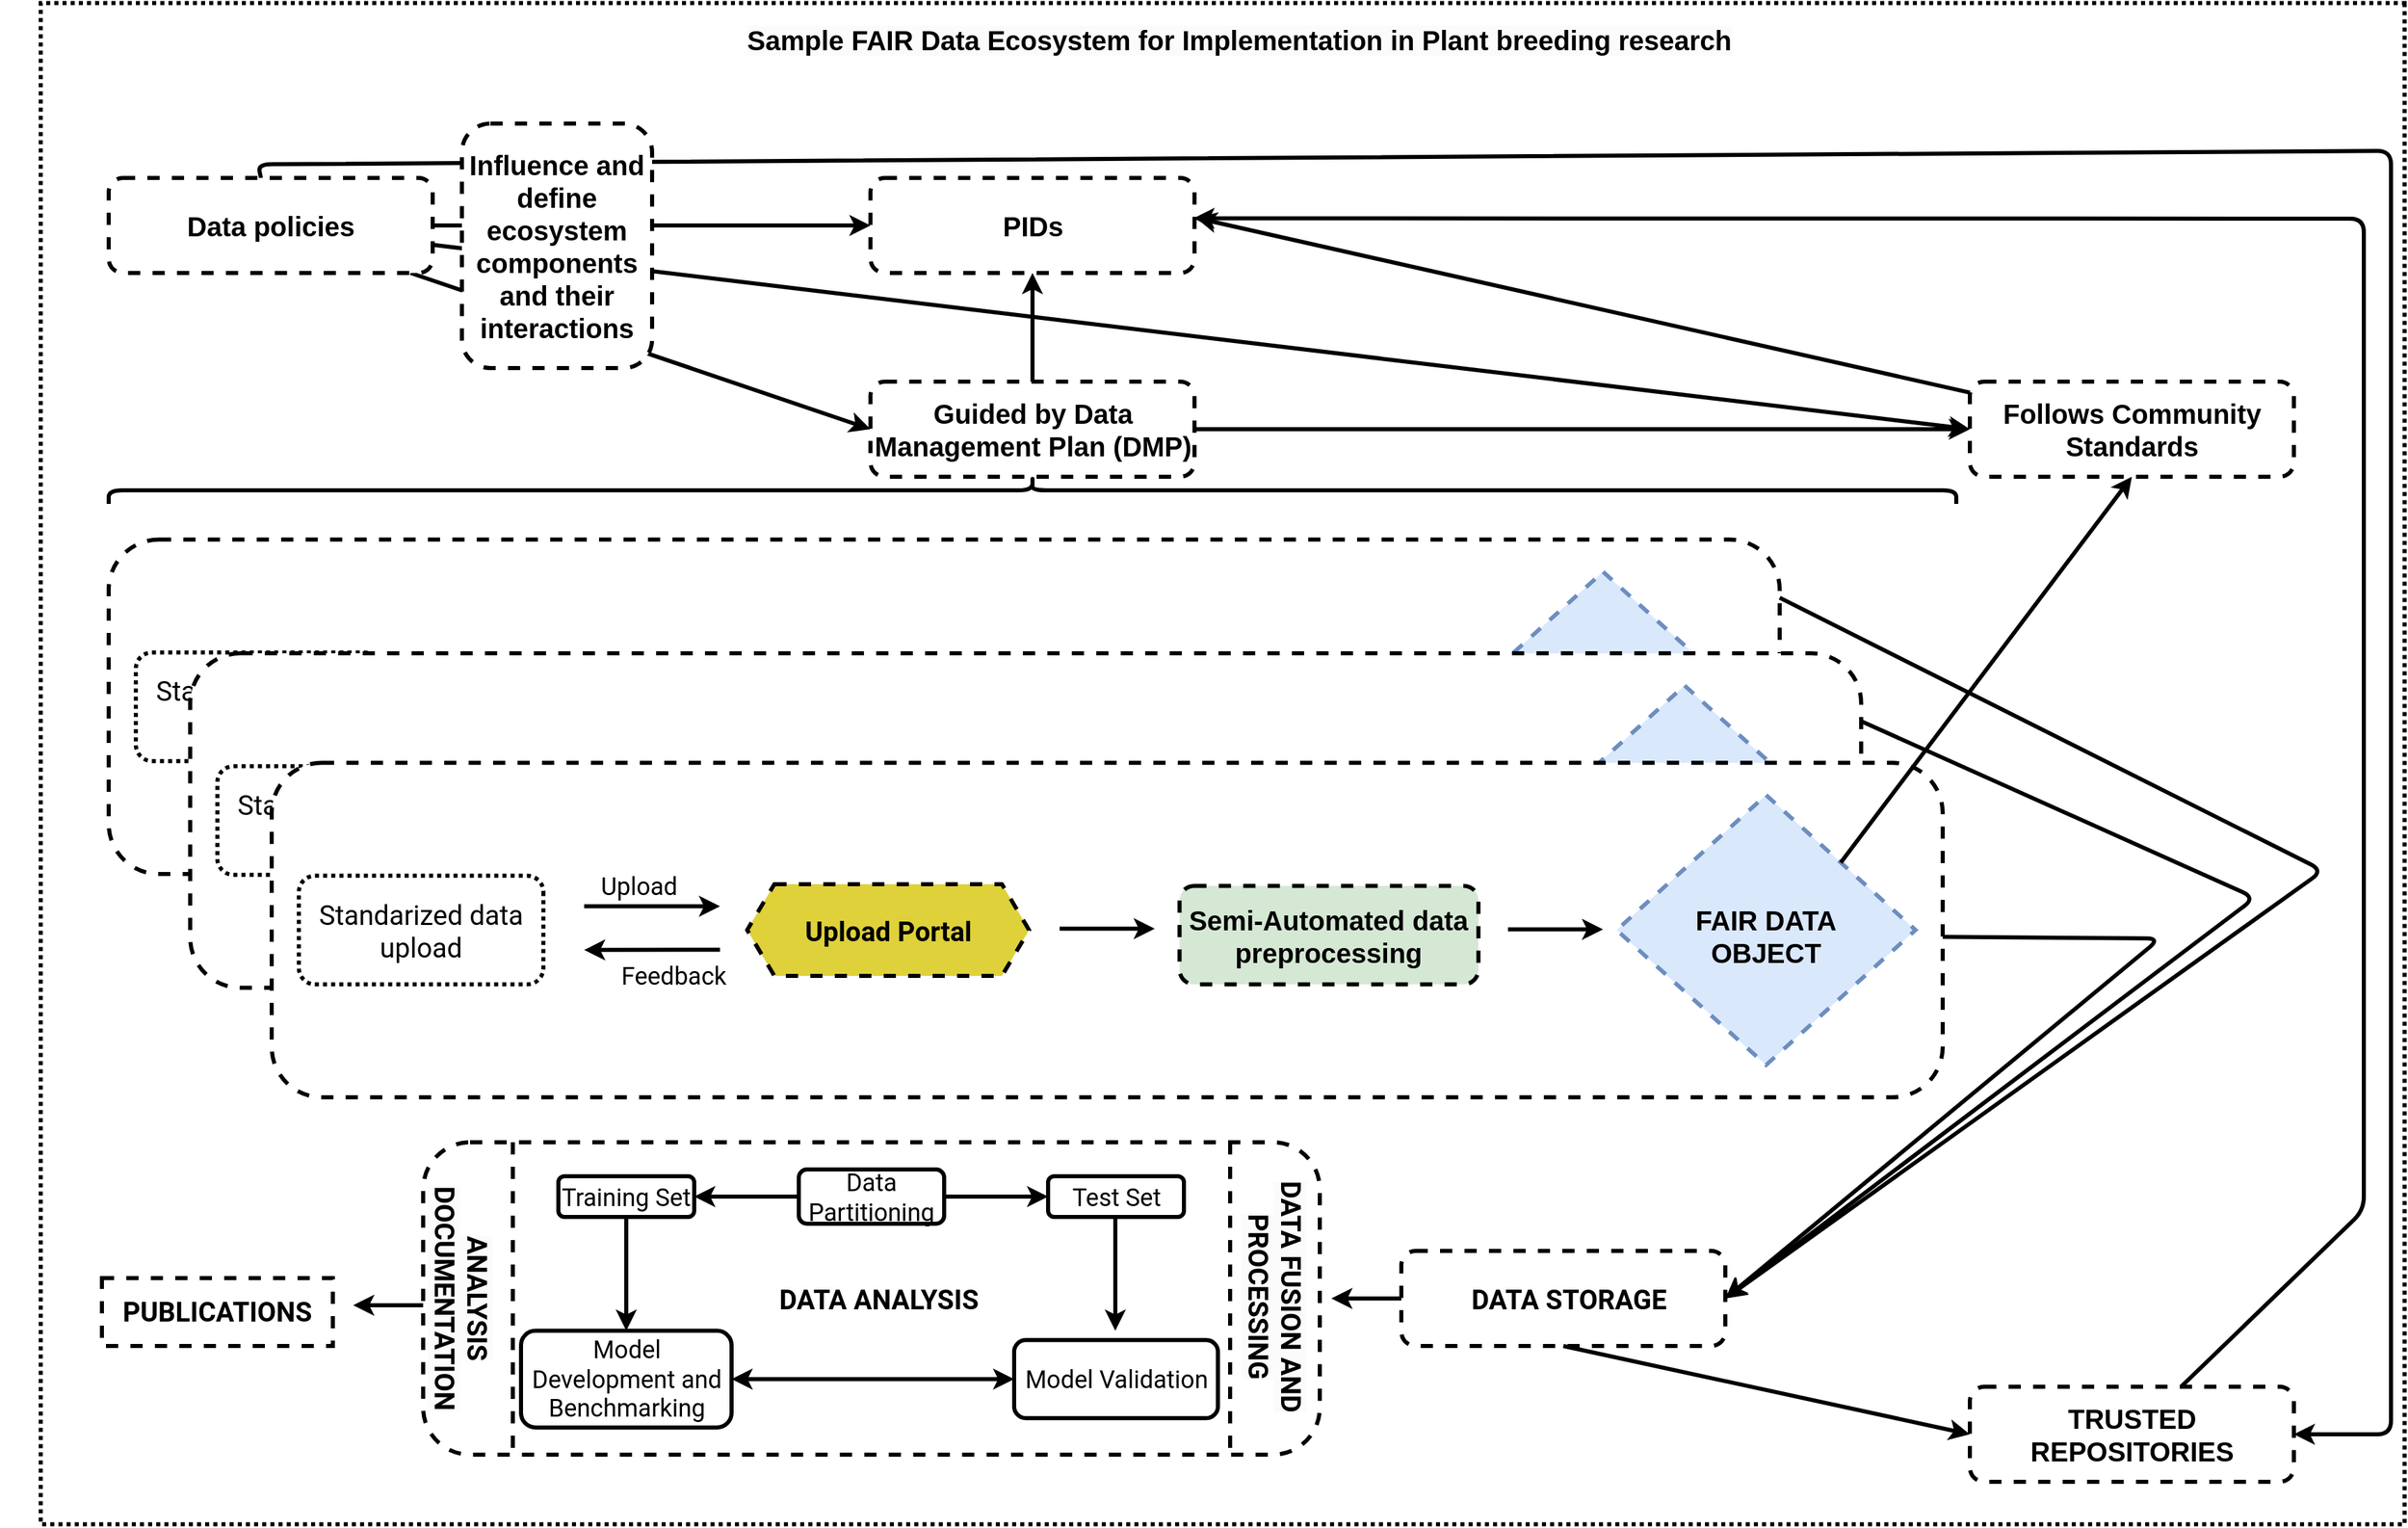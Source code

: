 <mxfile>
    <diagram name="Page-1" id="5ZvDu0B-BvRj65fo0EQc">
        <mxGraphModel dx="2345" dy="1182" grid="1" gridSize="10" guides="1" tooltips="1" connect="1" arrows="1" fold="1" page="1" pageScale="1" pageWidth="1850" pageHeight="1850" math="0" shadow="0">
            <root>
                <mxCell id="0"/>
                <mxCell id="1" parent="0"/>
                <mxCell id="145" value="" style="rounded=0;whiteSpace=wrap;html=1;fillColor=none;dashed=1;strokeWidth=3;direction=south;dashPattern=1 1;" parent="1" vertex="1">
                    <mxGeometry x="70" y="361.25" width="1740" height="1120" as="geometry"/>
                </mxCell>
                <mxCell id="121" style="edgeStyle=none;html=1;entryX=1;entryY=0.5;entryDx=0;entryDy=0;strokeWidth=3;fontSize=20;fontColor=#000000;" parent="1" target="116" edge="1">
                    <mxGeometry relative="1" as="geometry">
                        <mxPoint x="1410" y="890" as="sourcePoint"/>
                        <Array as="points">
                            <mxPoint x="1700" y="1020"/>
                        </Array>
                    </mxGeometry>
                </mxCell>
                <mxCell id="38" value="" style="group" parent="1" vertex="1" connectable="0">
                    <mxGeometry x="120" y="756.25" width="1290" height="330" as="geometry"/>
                </mxCell>
                <mxCell id="10" value="" style="rounded=1;whiteSpace=wrap;html=1;dashed=1;strokeWidth=3;fontSize=18;" parent="38" vertex="1">
                    <mxGeometry width="1230" height="246.25" as="geometry"/>
                </mxCell>
                <mxCell id="37" value="" style="group" parent="38" vertex="1" connectable="0">
                    <mxGeometry x="20" y="23.75" width="1270" height="306.25" as="geometry"/>
                </mxCell>
                <mxCell id="33" value="" style="rhombus;whiteSpace=wrap;html=1;dashed=1;labelBackgroundColor=#99FF99;strokeColor=#6c8ebf;strokeWidth=3;fontSize=20;fillColor=#dae8fc;" parent="37" vertex="1">
                    <mxGeometry x="970" width="220" height="198.75" as="geometry"/>
                </mxCell>
                <mxCell id="36" value="" style="group" parent="37" vertex="1" connectable="0">
                    <mxGeometry y="59.37" width="1270" height="246.88" as="geometry"/>
                </mxCell>
                <mxCell id="oFZK95akWB134CkeK_YD-2" value="&lt;b&gt;&lt;font data-font-src=&quot;https://fonts.google.com/specimen/Roboto&quot; face=&quot;Roboto&quot; style=&quot;font-size: 20px;&quot;&gt;Upload Portal&lt;/font&gt;&lt;/b&gt;" style="shape=hexagon;perimeter=hexagonPerimeter2;whiteSpace=wrap;html=1;fixedSize=1;dashed=1;strokeWidth=3;fillColor=#dfd13a;" parent="36" vertex="1">
                    <mxGeometry x="330" y="6.25" width="207.5" height="67.5" as="geometry"/>
                </mxCell>
                <mxCell id="12" value="&lt;font style=&quot;font-size: 20px;&quot; data-font-src=&quot;https://fonts.google.com/specimen/Roboto&quot; face=&quot;Roboto&quot;&gt;Standarized data upload&lt;/font&gt;" style="rounded=1;whiteSpace=wrap;html=1;dashed=1;dashPattern=1 1;strokeWidth=3;direction=south;" parent="36" vertex="1">
                    <mxGeometry width="180" height="80" as="geometry"/>
                </mxCell>
                <mxCell id="25" value="" style="endArrow=classic;html=1;rounded=0;strokeWidth=6;" parent="36" edge="1">
                    <mxGeometry relative="1" as="geometry">
                        <mxPoint x="310" y="54.5" as="sourcePoint"/>
                        <mxPoint x="210" y="54.66" as="targetPoint"/>
                    </mxGeometry>
                </mxCell>
                <mxCell id="26" value="&lt;font style=&quot;font-size: 18px;&quot; data-font-src=&quot;https://fonts.google.com/specimen/Roboto&quot; face=&quot;Roboto&quot;&gt;Upload&lt;/font&gt;" style="edgeLabel;html=1;align=center;verticalAlign=middle;resizable=0;points=[];" parent="25" vertex="1" connectable="0">
                    <mxGeometry x="-0.06" y="-1" relative="1" as="geometry">
                        <mxPoint x="-13" y="-47" as="offset"/>
                    </mxGeometry>
                </mxCell>
                <mxCell id="27" value="" style="endArrow=classic;html=1;rounded=0;entryX=0.375;entryY=1;entryDx=0;entryDy=0;fontSize=16;strokeWidth=6;" parent="36" edge="1">
                    <mxGeometry relative="1" as="geometry">
                        <mxPoint x="210" y="22.5" as="sourcePoint"/>
                        <mxPoint x="310" y="22.5" as="targetPoint"/>
                        <Array as="points"/>
                    </mxGeometry>
                </mxCell>
                <mxCell id="28" value="&lt;font style=&quot;font-size: 18px;&quot; data-font-src=&quot;https://fonts.google.com/specimen/Roboto&quot; face=&quot;Roboto&quot;&gt;Feedback&amp;nbsp;&amp;nbsp;&lt;br&gt;&lt;/font&gt;" style="edgeLabel;html=1;align=center;verticalAlign=middle;resizable=0;points=[];" parent="27" vertex="1" connectable="0">
                    <mxGeometry x="-0.06" y="-1" relative="1" as="geometry">
                        <mxPoint x="23" y="49" as="offset"/>
                    </mxGeometry>
                </mxCell>
                <mxCell id="31" value="&lt;font size=&quot;1&quot; style=&quot;&quot;&gt;&lt;b style=&quot;font-size: 20px;&quot;&gt;Semi-Automated data preprocessing&lt;/b&gt;&lt;/font&gt;" style="rounded=1;whiteSpace=wrap;html=1;strokeWidth=3;dashed=1;fillColor=#d5e8d4;strokeColor=#000000;" parent="36" vertex="1">
                    <mxGeometry x="648.25" y="7.5" width="220" height="72.5" as="geometry"/>
                </mxCell>
                <mxCell id="32" value="" style="endArrow=classic;html=1;rounded=0;strokeWidth=6;" parent="36" edge="1">
                    <mxGeometry width="50" height="50" relative="1" as="geometry">
                        <mxPoint x="560" y="39" as="sourcePoint"/>
                        <mxPoint x="630" y="39" as="targetPoint"/>
                    </mxGeometry>
                </mxCell>
                <mxCell id="34" value="&lt;b style=&quot;border-color: var(--border-color);&quot;&gt;FAIR DATA OBJECT&lt;/b&gt;" style="text;html=1;strokeColor=none;fillColor=none;align=center;verticalAlign=middle;whiteSpace=wrap;rounded=0;dashed=1;labelBackgroundColor=none;strokeWidth=3;fontSize=20;fontColor=#000000;" parent="36" vertex="1">
                    <mxGeometry x="995" y="33.75" width="170" height="20" as="geometry"/>
                </mxCell>
                <mxCell id="35" value="" style="endArrow=classic;html=1;rounded=0;strokeWidth=6;" parent="36" edge="1">
                    <mxGeometry width="50" height="50" relative="1" as="geometry">
                        <mxPoint x="890" y="39.5" as="sourcePoint"/>
                        <mxPoint x="960" y="39.5" as="targetPoint"/>
                    </mxGeometry>
                </mxCell>
                <mxCell id="69" value="" style="group" parent="36" vertex="1" connectable="0">
                    <mxGeometry x="40" y="0.63" width="1230" height="246.25" as="geometry"/>
                </mxCell>
                <mxCell id="70" value="" style="rounded=1;whiteSpace=wrap;html=1;dashed=1;strokeWidth=3;fontSize=18;" parent="69" vertex="1">
                    <mxGeometry width="1230" height="246.25" as="geometry"/>
                </mxCell>
                <mxCell id="71" value="" style="group" parent="69" vertex="1" connectable="0">
                    <mxGeometry x="20" y="23.75" width="1190" height="198.75" as="geometry"/>
                </mxCell>
                <mxCell id="72" value="" style="rhombus;whiteSpace=wrap;html=1;dashed=1;labelBackgroundColor=#99FF99;strokeColor=#6c8ebf;strokeWidth=3;fontSize=20;fillColor=#dae8fc;" parent="71" vertex="1">
                    <mxGeometry x="970" width="220" height="198.75" as="geometry"/>
                </mxCell>
                <mxCell id="73" value="" style="group" parent="71" vertex="1" connectable="0">
                    <mxGeometry y="59.37" width="1165" height="80" as="geometry"/>
                </mxCell>
                <mxCell id="74" value="&lt;b&gt;&lt;font data-font-src=&quot;https://fonts.google.com/specimen/Roboto&quot; face=&quot;Roboto&quot; style=&quot;font-size: 20px;&quot;&gt;Upload Portal&lt;/font&gt;&lt;/b&gt;" style="shape=hexagon;perimeter=hexagonPerimeter2;whiteSpace=wrap;html=1;fixedSize=1;dashed=1;strokeWidth=3;fillColor=#dfd13a;" parent="73" vertex="1">
                    <mxGeometry x="330" y="6.25" width="207.5" height="67.5" as="geometry"/>
                </mxCell>
                <mxCell id="75" value="&lt;font style=&quot;font-size: 20px;&quot; data-font-src=&quot;https://fonts.google.com/specimen/Roboto&quot; face=&quot;Roboto&quot;&gt;Standarized data upload&lt;/font&gt;" style="rounded=1;whiteSpace=wrap;html=1;dashed=1;dashPattern=1 1;strokeWidth=3;direction=south;" parent="73" vertex="1">
                    <mxGeometry width="180" height="80" as="geometry"/>
                </mxCell>
                <mxCell id="76" value="" style="endArrow=classic;html=1;rounded=0;strokeWidth=6;" parent="73" edge="1">
                    <mxGeometry relative="1" as="geometry">
                        <mxPoint x="310" y="54.5" as="sourcePoint"/>
                        <mxPoint x="210" y="54.66" as="targetPoint"/>
                    </mxGeometry>
                </mxCell>
                <mxCell id="77" value="&lt;font style=&quot;font-size: 18px;&quot; data-font-src=&quot;https://fonts.google.com/specimen/Roboto&quot; face=&quot;Roboto&quot;&gt;Upload&lt;/font&gt;" style="edgeLabel;html=1;align=center;verticalAlign=middle;resizable=0;points=[];" parent="76" vertex="1" connectable="0">
                    <mxGeometry x="-0.06" y="-1" relative="1" as="geometry">
                        <mxPoint x="-13" y="-47" as="offset"/>
                    </mxGeometry>
                </mxCell>
                <mxCell id="78" value="" style="endArrow=classic;html=1;rounded=0;entryX=0.375;entryY=1;entryDx=0;entryDy=0;fontSize=16;strokeWidth=6;" parent="73" edge="1">
                    <mxGeometry relative="1" as="geometry">
                        <mxPoint x="210" y="22.5" as="sourcePoint"/>
                        <mxPoint x="310" y="22.5" as="targetPoint"/>
                        <Array as="points"/>
                    </mxGeometry>
                </mxCell>
                <mxCell id="79" value="&lt;font style=&quot;font-size: 18px;&quot; data-font-src=&quot;https://fonts.google.com/specimen/Roboto&quot; face=&quot;Roboto&quot;&gt;Feedback&amp;nbsp;&amp;nbsp;&lt;br&gt;&lt;/font&gt;" style="edgeLabel;html=1;align=center;verticalAlign=middle;resizable=0;points=[];" parent="78" vertex="1" connectable="0">
                    <mxGeometry x="-0.06" y="-1" relative="1" as="geometry">
                        <mxPoint x="23" y="49" as="offset"/>
                    </mxGeometry>
                </mxCell>
                <mxCell id="80" value="&lt;font size=&quot;1&quot; style=&quot;&quot;&gt;&lt;b style=&quot;font-size: 20px;&quot;&gt;Semi-Automated data preprocessing&lt;/b&gt;&lt;/font&gt;" style="rounded=1;whiteSpace=wrap;html=1;strokeWidth=3;dashed=1;fillColor=#d5e8d4;strokeColor=#000000;" parent="73" vertex="1">
                    <mxGeometry x="648.25" y="7.5" width="220" height="72.5" as="geometry"/>
                </mxCell>
                <mxCell id="81" value="" style="endArrow=classic;html=1;rounded=0;strokeWidth=6;" parent="73" edge="1">
                    <mxGeometry width="50" height="50" relative="1" as="geometry">
                        <mxPoint x="560" y="39" as="sourcePoint"/>
                        <mxPoint x="630" y="39" as="targetPoint"/>
                    </mxGeometry>
                </mxCell>
                <mxCell id="82" value="&lt;b style=&quot;border-color: var(--border-color);&quot;&gt;FAIR DATA OBJECT&lt;/b&gt;" style="text;html=1;strokeColor=none;fillColor=none;align=center;verticalAlign=middle;whiteSpace=wrap;rounded=0;dashed=1;labelBackgroundColor=none;strokeWidth=3;fontSize=20;fontColor=#000000;" parent="73" vertex="1">
                    <mxGeometry x="995" y="33.75" width="170" height="20" as="geometry"/>
                </mxCell>
                <mxCell id="83" value="" style="endArrow=classic;html=1;rounded=0;strokeWidth=6;" parent="73" edge="1">
                    <mxGeometry width="50" height="50" relative="1" as="geometry">
                        <mxPoint x="890" y="39.5" as="sourcePoint"/>
                        <mxPoint x="960" y="39.5" as="targetPoint"/>
                    </mxGeometry>
                </mxCell>
                <mxCell id="84" value="" style="group" parent="1" vertex="1" connectable="0">
                    <mxGeometry x="200" y="920" width="1270" height="246.88" as="geometry"/>
                </mxCell>
                <mxCell id="85" value="&lt;b&gt;&lt;font data-font-src=&quot;https://fonts.google.com/specimen/Roboto&quot; face=&quot;Roboto&quot; style=&quot;font-size: 20px;&quot;&gt;Upload Portal&lt;/font&gt;&lt;/b&gt;" style="shape=hexagon;perimeter=hexagonPerimeter2;whiteSpace=wrap;html=1;fixedSize=1;dashed=1;strokeWidth=3;fillColor=#dfd13a;" parent="84" vertex="1">
                    <mxGeometry x="330" y="6.25" width="207.5" height="67.5" as="geometry"/>
                </mxCell>
                <mxCell id="87" value="" style="endArrow=classic;html=1;rounded=0;strokeWidth=6;" parent="84" edge="1">
                    <mxGeometry relative="1" as="geometry">
                        <mxPoint x="310" y="54.5" as="sourcePoint"/>
                        <mxPoint x="210" y="54.66" as="targetPoint"/>
                    </mxGeometry>
                </mxCell>
                <mxCell id="88" value="&lt;font style=&quot;font-size: 18px;&quot; data-font-src=&quot;https://fonts.google.com/specimen/Roboto&quot; face=&quot;Roboto&quot;&gt;Upload&lt;/font&gt;" style="edgeLabel;html=1;align=center;verticalAlign=middle;resizable=0;points=[];" parent="87" vertex="1" connectable="0">
                    <mxGeometry x="-0.06" y="-1" relative="1" as="geometry">
                        <mxPoint x="-13" y="-47" as="offset"/>
                    </mxGeometry>
                </mxCell>
                <mxCell id="89" value="" style="endArrow=classic;html=1;rounded=0;entryX=0.375;entryY=1;entryDx=0;entryDy=0;fontSize=16;strokeWidth=6;" parent="84" edge="1">
                    <mxGeometry relative="1" as="geometry">
                        <mxPoint x="210" y="22.5" as="sourcePoint"/>
                        <mxPoint x="310" y="22.5" as="targetPoint"/>
                        <Array as="points"/>
                    </mxGeometry>
                </mxCell>
                <mxCell id="90" value="&lt;font style=&quot;font-size: 18px;&quot; data-font-src=&quot;https://fonts.google.com/specimen/Roboto&quot; face=&quot;Roboto&quot;&gt;Feedback&amp;nbsp;&amp;nbsp;&lt;br&gt;&lt;/font&gt;" style="edgeLabel;html=1;align=center;verticalAlign=middle;resizable=0;points=[];" parent="89" vertex="1" connectable="0">
                    <mxGeometry x="-0.06" y="-1" relative="1" as="geometry">
                        <mxPoint x="23" y="49" as="offset"/>
                    </mxGeometry>
                </mxCell>
                <mxCell id="91" value="&lt;font size=&quot;1&quot; style=&quot;&quot;&gt;&lt;b style=&quot;font-size: 20px;&quot;&gt;Semi-Automated data preprocessing&lt;/b&gt;&lt;/font&gt;" style="rounded=1;whiteSpace=wrap;html=1;strokeWidth=3;dashed=1;fillColor=#d5e8d4;strokeColor=#000000;" parent="84" vertex="1">
                    <mxGeometry x="648.25" y="7.5" width="220" height="72.5" as="geometry"/>
                </mxCell>
                <mxCell id="92" value="" style="endArrow=classic;html=1;rounded=0;strokeWidth=6;" parent="84" edge="1">
                    <mxGeometry width="50" height="50" relative="1" as="geometry">
                        <mxPoint x="560" y="39" as="sourcePoint"/>
                        <mxPoint x="630" y="39" as="targetPoint"/>
                    </mxGeometry>
                </mxCell>
                <mxCell id="93" value="&lt;b style=&quot;border-color: var(--border-color);&quot;&gt;FAIR DATA OBJECT&lt;/b&gt;" style="text;html=1;strokeColor=none;fillColor=none;align=center;verticalAlign=middle;whiteSpace=wrap;rounded=0;dashed=1;labelBackgroundColor=none;strokeWidth=3;fontSize=20;fontColor=#000000;" parent="84" vertex="1">
                    <mxGeometry x="995" y="33.75" width="170" height="20" as="geometry"/>
                </mxCell>
                <mxCell id="94" value="" style="endArrow=classic;html=1;rounded=0;strokeWidth=6;" parent="84" edge="1">
                    <mxGeometry width="50" height="50" relative="1" as="geometry">
                        <mxPoint x="890" y="39.5" as="sourcePoint"/>
                        <mxPoint x="960" y="39.5" as="targetPoint"/>
                    </mxGeometry>
                </mxCell>
                <mxCell id="95" value="" style="group" parent="84" vertex="1" connectable="0">
                    <mxGeometry x="40" y="0.63" width="1230" height="246.25" as="geometry"/>
                </mxCell>
                <mxCell id="96" value="" style="rounded=1;whiteSpace=wrap;html=1;dashed=1;strokeWidth=3;fontSize=18;" parent="95" vertex="1">
                    <mxGeometry width="1230" height="246.25" as="geometry"/>
                </mxCell>
                <mxCell id="98" value="" style="rhombus;whiteSpace=wrap;html=1;dashed=1;labelBackgroundColor=#99FF99;strokeColor=#6c8ebf;strokeWidth=3;fontSize=20;fillColor=#dae8fc;" parent="95" vertex="1">
                    <mxGeometry x="990" y="23.75" width="220" height="198.75" as="geometry"/>
                </mxCell>
                <mxCell id="99" value="" style="group" parent="95" vertex="1" connectable="0">
                    <mxGeometry x="20" y="83.12" width="1165" height="80" as="geometry"/>
                </mxCell>
                <mxCell id="100" value="&lt;b&gt;&lt;font data-font-src=&quot;https://fonts.google.com/specimen/Roboto&quot; face=&quot;Roboto&quot; style=&quot;font-size: 20px;&quot;&gt;Upload Portal&lt;/font&gt;&lt;/b&gt;" style="shape=hexagon;perimeter=hexagonPerimeter2;whiteSpace=wrap;html=1;fixedSize=1;dashed=1;strokeWidth=3;fillColor=#dfd13a;" parent="99" vertex="1">
                    <mxGeometry x="330" y="6.25" width="207.5" height="67.5" as="geometry"/>
                </mxCell>
                <mxCell id="101" value="&lt;font style=&quot;font-size: 20px;&quot; data-font-src=&quot;https://fonts.google.com/specimen/Roboto&quot; face=&quot;Roboto&quot;&gt;Standarized data upload&lt;/font&gt;" style="rounded=1;whiteSpace=wrap;html=1;dashed=1;dashPattern=1 1;strokeWidth=3;direction=south;" parent="99" vertex="1">
                    <mxGeometry width="180" height="80" as="geometry"/>
                </mxCell>
                <mxCell id="102" value="" style="endArrow=classic;html=1;rounded=0;strokeWidth=3;" parent="99" edge="1">
                    <mxGeometry relative="1" as="geometry">
                        <mxPoint x="310" y="54.5" as="sourcePoint"/>
                        <mxPoint x="210" y="54.66" as="targetPoint"/>
                    </mxGeometry>
                </mxCell>
                <mxCell id="103" value="&lt;font style=&quot;font-size: 18px;&quot; data-font-src=&quot;https://fonts.google.com/specimen/Roboto&quot; face=&quot;Roboto&quot;&gt;Upload&lt;/font&gt;" style="edgeLabel;html=1;align=center;verticalAlign=middle;resizable=0;points=[];" parent="102" vertex="1" connectable="0">
                    <mxGeometry x="-0.06" y="-1" relative="1" as="geometry">
                        <mxPoint x="-13" y="-47" as="offset"/>
                    </mxGeometry>
                </mxCell>
                <mxCell id="104" value="" style="endArrow=classic;html=1;rounded=0;entryX=0.375;entryY=1;entryDx=0;entryDy=0;fontSize=16;strokeWidth=3;" parent="99" edge="1">
                    <mxGeometry relative="1" as="geometry">
                        <mxPoint x="210" y="22.5" as="sourcePoint"/>
                        <mxPoint x="310" y="22.5" as="targetPoint"/>
                        <Array as="points"/>
                    </mxGeometry>
                </mxCell>
                <mxCell id="105" value="&lt;font style=&quot;font-size: 18px;&quot; data-font-src=&quot;https://fonts.google.com/specimen/Roboto&quot; face=&quot;Roboto&quot;&gt;Feedback&amp;nbsp;&amp;nbsp;&lt;br&gt;&lt;/font&gt;" style="edgeLabel;html=1;align=center;verticalAlign=middle;resizable=0;points=[];" parent="104" vertex="1" connectable="0">
                    <mxGeometry x="-0.06" y="-1" relative="1" as="geometry">
                        <mxPoint x="23" y="49" as="offset"/>
                    </mxGeometry>
                </mxCell>
                <mxCell id="106" value="&lt;font size=&quot;1&quot; style=&quot;&quot;&gt;&lt;b style=&quot;font-size: 20px;&quot;&gt;Semi-Automated data preprocessing&lt;/b&gt;&lt;/font&gt;" style="rounded=1;whiteSpace=wrap;html=1;strokeWidth=3;dashed=1;fillColor=#d5e8d4;strokeColor=#000000;" parent="99" vertex="1">
                    <mxGeometry x="648.25" y="7.5" width="220" height="72.5" as="geometry"/>
                </mxCell>
                <mxCell id="107" value="" style="endArrow=classic;html=1;rounded=0;strokeWidth=3;" parent="99" edge="1">
                    <mxGeometry width="50" height="50" relative="1" as="geometry">
                        <mxPoint x="560" y="39" as="sourcePoint"/>
                        <mxPoint x="630" y="39" as="targetPoint"/>
                    </mxGeometry>
                </mxCell>
                <mxCell id="108" value="&lt;b style=&quot;border-color: var(--border-color);&quot;&gt;FAIR DATA OBJECT&lt;/b&gt;" style="text;html=1;strokeColor=none;fillColor=none;align=center;verticalAlign=middle;whiteSpace=wrap;rounded=0;dashed=1;labelBackgroundColor=none;strokeWidth=3;fontSize=20;fontColor=#000000;" parent="99" vertex="1">
                    <mxGeometry x="995" y="33.75" width="170" height="20" as="geometry"/>
                </mxCell>
                <mxCell id="109" value="" style="endArrow=classic;html=1;rounded=0;strokeWidth=3;" parent="99" edge="1">
                    <mxGeometry width="50" height="50" relative="1" as="geometry">
                        <mxPoint x="890" y="39.5" as="sourcePoint"/>
                        <mxPoint x="960" y="39.5" as="targetPoint"/>
                    </mxGeometry>
                </mxCell>
                <mxCell id="120" style="edgeStyle=none;html=1;entryX=1;entryY=0.5;entryDx=0;entryDy=0;fontSize=20;fontColor=#000000;strokeWidth=3;" parent="1" source="96" target="116" edge="1">
                    <mxGeometry relative="1" as="geometry">
                        <Array as="points">
                            <mxPoint x="1630" y="1050"/>
                        </Array>
                    </mxGeometry>
                </mxCell>
                <mxCell id="122" style="edgeStyle=none;html=1;entryX=1;entryY=0.5;entryDx=0;entryDy=0;strokeWidth=3;fontSize=20;fontColor=#000000;exitX=1;exitY=0.174;exitDx=0;exitDy=0;exitPerimeter=0;" parent="1" source="10" target="116" edge="1">
                    <mxGeometry relative="1" as="geometry">
                        <mxPoint x="1350" y="780" as="sourcePoint"/>
                        <mxPoint x="1460" y="1287.5" as="targetPoint"/>
                        <Array as="points">
                            <mxPoint x="1750" y="1000"/>
                        </Array>
                    </mxGeometry>
                </mxCell>
                <mxCell id="132" value="" style="group" parent="1" vertex="1" connectable="0">
                    <mxGeometry x="185" y="1300" width="320" height="50" as="geometry"/>
                </mxCell>
                <mxCell id="140" value="" style="group" parent="132" vertex="1" connectable="0">
                    <mxGeometry x="-145" width="320" height="50" as="geometry"/>
                </mxCell>
                <mxCell id="oFZK95akWB134CkeK_YD-35" value="" style="rounded=0;whiteSpace=wrap;html=1;dashed=1;strokeWidth=3;" parent="140" vertex="1">
                    <mxGeometry x="75" width="170" height="50" as="geometry"/>
                </mxCell>
                <mxCell id="9" value="&lt;font face=&quot;Roboto&quot;&gt;&lt;span style=&quot;font-size: 20px;&quot;&gt;PUBLICATIONS&lt;/span&gt;&lt;/font&gt;" style="text;html=1;strokeColor=none;fillColor=none;align=center;verticalAlign=middle;whiteSpace=wrap;rounded=1;rotation=0;fontSize=21;fontStyle=1" parent="140" vertex="1">
                    <mxGeometry y="10" width="320" height="30" as="geometry"/>
                </mxCell>
                <mxCell id="141" value="" style="group" parent="1" vertex="1" connectable="0">
                    <mxGeometry x="300" y="1200" width="780" height="230" as="geometry"/>
                </mxCell>
                <mxCell id="131" value="" style="shape=process;whiteSpace=wrap;html=1;backgroundOutline=1;rounded=1;dashed=1;labelBackgroundColor=none;strokeColor=#000000;strokeWidth=3;fontSize=20;fontColor=#000000;" parent="141" vertex="1">
                    <mxGeometry x="51.5" width="660" height="230" as="geometry"/>
                </mxCell>
                <mxCell id="oFZK95akWB134CkeK_YD-29" value="&lt;font style=&quot;font-size: 18px;&quot; data-font-src=&quot;https://fonts.google.com/specimen/Roboto&quot; face=&quot;Roboto&quot;&gt;Data Partitioning&lt;/font&gt;" style="rounded=1;whiteSpace=wrap;html=1;strokeWidth=3;" parent="141" vertex="1">
                    <mxGeometry x="328" y="20" width="107" height="40" as="geometry"/>
                </mxCell>
                <mxCell id="oFZK95akWB134CkeK_YD-32" value="&lt;font style=&quot;font-size: 18px;&quot; data-font-src=&quot;https://fonts.google.com/specimen/Roboto&quot; face=&quot;Roboto&quot;&gt;Test Set&lt;/font&gt;" style="rounded=1;whiteSpace=wrap;html=1;strokeWidth=3;" parent="141" vertex="1">
                    <mxGeometry x="511.5" y="25" width="100" height="30" as="geometry"/>
                </mxCell>
                <mxCell id="beYOVeJ275iZk2N2ftyy-7" value="" style="edgeStyle=orthogonalEdgeStyle;rounded=0;orthogonalLoop=1;jettySize=auto;html=1;strokeWidth=3;" parent="141" source="oFZK95akWB134CkeK_YD-29" target="oFZK95akWB134CkeK_YD-32" edge="1">
                    <mxGeometry relative="1" as="geometry"/>
                </mxCell>
                <mxCell id="oFZK95akWB134CkeK_YD-33" value="&lt;font style=&quot;font-size: 18px;&quot; data-font-src=&quot;https://fonts.google.com/specimen/Roboto&quot; face=&quot;Roboto&quot;&gt;Model Development and Benchmarking&lt;/font&gt;" style="rounded=1;whiteSpace=wrap;html=1;strokeWidth=3;" parent="141" vertex="1">
                    <mxGeometry x="123.5" y="138.75" width="155" height="71.25" as="geometry"/>
                </mxCell>
                <mxCell id="oFZK95akWB134CkeK_YD-34" value="&lt;font style=&quot;font-size: 18px;&quot; data-font-src=&quot;https://fonts.google.com/specimen/Roboto&quot; face=&quot;Roboto&quot;&gt;Model Validation&lt;/font&gt;" style="rounded=1;whiteSpace=wrap;html=1;strokeWidth=3;" parent="141" vertex="1">
                    <mxGeometry x="486.5" y="145.63" width="150" height="57.5" as="geometry"/>
                </mxCell>
                <mxCell id="R-aJPsxZ6_3DjVfokjPK-3" value="&lt;font data-font-src=&quot;https://fonts.google.com/specimen/Roboto&quot; face=&quot;Roboto&quot; style=&quot;font-size: 20px;&quot;&gt;&lt;b style=&quot;&quot;&gt;DATA ANALYSIS&lt;/b&gt;&lt;/font&gt;" style="text;html=1;strokeColor=none;fillColor=none;align=center;verticalAlign=middle;whiteSpace=wrap;rounded=0;" parent="141" vertex="1">
                    <mxGeometry x="301.5" y="100" width="170" height="30" as="geometry"/>
                </mxCell>
                <mxCell id="oFZK95akWB134CkeK_YD-31" value="&lt;font style=&quot;font-size: 18px;&quot; data-font-src=&quot;https://fonts.google.com/specimen/Roboto&quot; face=&quot;Roboto&quot;&gt;Training Set&lt;/font&gt;" style="rounded=1;whiteSpace=wrap;html=1;strokeWidth=3;" parent="141" vertex="1">
                    <mxGeometry x="151" y="25" width="100" height="30" as="geometry"/>
                </mxCell>
                <mxCell id="beYOVeJ275iZk2N2ftyy-8" value="" style="edgeStyle=orthogonalEdgeStyle;rounded=0;orthogonalLoop=1;jettySize=auto;html=1;strokeWidth=3;" parent="141" source="oFZK95akWB134CkeK_YD-29" target="oFZK95akWB134CkeK_YD-31" edge="1">
                    <mxGeometry relative="1" as="geometry"/>
                </mxCell>
                <mxCell id="beYOVeJ275iZk2N2ftyy-11" value="" style="endArrow=classic;html=1;rounded=0;entryX=0.5;entryY=0;entryDx=0;entryDy=0;exitX=0.5;exitY=1;exitDx=0;exitDy=0;strokeWidth=3;" parent="141" source="oFZK95akWB134CkeK_YD-31" target="oFZK95akWB134CkeK_YD-33" edge="1">
                    <mxGeometry width="50" height="50" relative="1" as="geometry">
                        <mxPoint x="151" y="70" as="sourcePoint"/>
                        <mxPoint x="201" y="20" as="targetPoint"/>
                    </mxGeometry>
                </mxCell>
                <mxCell id="beYOVeJ275iZk2N2ftyy-13" value="" style="endArrow=classic;startArrow=classic;html=1;rounded=0;entryX=0;entryY=0.5;entryDx=0;entryDy=0;exitX=1;exitY=0.5;exitDx=0;exitDy=0;strokeWidth=3;" parent="141" source="oFZK95akWB134CkeK_YD-33" target="oFZK95akWB134CkeK_YD-34" edge="1">
                    <mxGeometry width="50" height="50" relative="1" as="geometry">
                        <mxPoint x="361" y="175" as="sourcePoint"/>
                        <mxPoint x="411" y="125" as="targetPoint"/>
                    </mxGeometry>
                </mxCell>
                <mxCell id="135" value="" style="endArrow=classic;html=1;rounded=0;entryX=0.5;entryY=0;entryDx=0;entryDy=0;exitX=0.5;exitY=1;exitDx=0;exitDy=0;strokeWidth=3;" parent="141" edge="1">
                    <mxGeometry width="50" height="50" relative="1" as="geometry">
                        <mxPoint x="560.97" y="55" as="sourcePoint"/>
                        <mxPoint x="560.97" y="138.75" as="targetPoint"/>
                    </mxGeometry>
                </mxCell>
                <mxCell id="139" value="" style="edgeStyle=none;html=1;strokeWidth=3;fontSize=20;fontColor=#000000;" parent="141" edge="1">
                    <mxGeometry relative="1" as="geometry">
                        <mxPoint x="51.5" y="120" as="sourcePoint"/>
                        <mxPoint y="120" as="targetPoint"/>
                    </mxGeometry>
                </mxCell>
                <mxCell id="143" value="&lt;b style=&quot;border-color: var(--border-color); color: rgb(0, 0, 0); font-family: Roboto; font-size: 20px; font-style: normal; font-variant-ligatures: normal; font-variant-caps: normal; letter-spacing: normal; orphans: 2; text-indent: 0px; text-transform: none; widows: 2; word-spacing: 0px; -webkit-text-stroke-width: 0px; background-color: rgb(251, 251, 251); text-decoration-thickness: initial; text-decoration-style: initial; text-decoration-color: initial;&quot;&gt;DATA FUSION AND PROCESSING&lt;/b&gt;" style="text;whiteSpace=wrap;html=1;rotation=90;align=center;" parent="141" vertex="1">
                    <mxGeometry x="594" y="88.75" width="180" height="50" as="geometry"/>
                </mxCell>
                <mxCell id="144" value="&lt;b style=&quot;border-color: var(--border-color); color: rgb(0, 0, 0); font-style: normal; font-variant-ligatures: normal; font-variant-caps: normal; letter-spacing: normal; orphans: 2; text-indent: 0px; text-transform: none; widows: 2; word-spacing: 0px; -webkit-text-stroke-width: 0px; text-decoration-thickness: initial; text-decoration-style: initial; text-decoration-color: initial; font-family: Roboto; font-size: 20px; background-color: rgb(251, 251, 251);&quot;&gt;ANALYSIS DOCUMENTATION&lt;/b&gt;" style="text;whiteSpace=wrap;html=1;rotation=90;align=center;" parent="141" vertex="1">
                    <mxGeometry x="10" y="90" width="150" height="50" as="geometry"/>
                </mxCell>
                <mxCell id="142" value="" style="group" parent="1" vertex="1" connectable="0">
                    <mxGeometry x="1020" y="1280" width="290" height="70" as="geometry"/>
                </mxCell>
                <mxCell id="130" value="" style="edgeStyle=none;html=1;strokeWidth=3;fontSize=20;fontColor=#000000;" parent="142" source="118" edge="1">
                    <mxGeometry relative="1" as="geometry">
                        <mxPoint y="35" as="targetPoint"/>
                    </mxGeometry>
                </mxCell>
                <mxCell id="118" value="" style="rounded=1;whiteSpace=wrap;html=1;dashed=1;labelBackgroundColor=none;strokeColor=#000000;strokeWidth=3;fontSize=20;fontColor=#000000;" parent="142" vertex="1">
                    <mxGeometry x="51.5" width="238.5" height="70" as="geometry"/>
                </mxCell>
                <mxCell id="116" value="&lt;font data-font-src=&quot;https://fonts.google.com/specimen/Roboto&quot; face=&quot;Roboto&quot; style=&quot;font-size: 20px;&quot;&gt;&lt;b style=&quot;&quot;&gt;DATA STORAGE&lt;/b&gt;&lt;/font&gt;" style="text;html=1;strokeColor=none;fillColor=none;align=center;verticalAlign=middle;whiteSpace=wrap;rounded=0;rotation=0;" parent="142" vertex="1">
                    <mxGeometry x="60" y="20" width="230" height="30" as="geometry"/>
                </mxCell>
                <mxCell id="180" style="edgeStyle=none;html=1;strokeWidth=3;entryX=0.997;entryY=0.425;entryDx=0;entryDy=0;entryPerimeter=0;" parent="1" source="146" target="177" edge="1">
                    <mxGeometry relative="1" as="geometry">
                        <mxPoint x="930" y="520" as="targetPoint"/>
                        <Array as="points">
                            <mxPoint x="1780" y="1250"/>
                            <mxPoint x="1780" y="520"/>
                        </Array>
                    </mxGeometry>
                </mxCell>
                <mxCell id="146" value="&lt;b&gt;TRUSTED REPOSITORIES&lt;/b&gt;" style="rounded=1;whiteSpace=wrap;html=1;dashed=1;labelBackgroundColor=none;strokeColor=#000000;strokeWidth=3;fontSize=20;fontColor=#000000;" parent="1" vertex="1">
                    <mxGeometry x="1490" y="1380" width="238.5" height="70" as="geometry"/>
                </mxCell>
                <mxCell id="149" style="edgeStyle=none;html=1;entryX=0;entryY=0.5;entryDx=0;entryDy=0;strokeWidth=3;exitX=0.5;exitY=1;exitDx=0;exitDy=0;" parent="1" source="118" target="146" edge="1">
                    <mxGeometry relative="1" as="geometry"/>
                </mxCell>
                <mxCell id="151" value="" style="shape=curlyBracket;whiteSpace=wrap;html=1;rounded=1;flipH=1;labelPosition=right;verticalLabelPosition=middle;align=left;verticalAlign=middle;direction=south;fontSize=14;spacing=3;strokeWidth=3;" parent="1" vertex="1">
                    <mxGeometry x="120" y="710" width="1360" height="20" as="geometry"/>
                </mxCell>
                <mxCell id="154" value="" style="edgeStyle=none;html=1;fontSize=14;" parent="1" source="152" target="151" edge="1">
                    <mxGeometry relative="1" as="geometry"/>
                </mxCell>
                <mxCell id="155" style="edgeStyle=none;html=1;entryX=0;entryY=0.5;entryDx=0;entryDy=0;fontSize=14;spacing=3;strokeWidth=3;" parent="1" source="152" target="153" edge="1">
                    <mxGeometry relative="1" as="geometry"/>
                </mxCell>
                <mxCell id="178" style="edgeStyle=none;html=1;strokeWidth=3;" parent="1" source="152" target="177" edge="1">
                    <mxGeometry relative="1" as="geometry"/>
                </mxCell>
                <mxCell id="152" value="&lt;b&gt;Guided by Data Management Plan (DMP)&lt;/b&gt;" style="rounded=1;whiteSpace=wrap;html=1;dashed=1;labelBackgroundColor=none;strokeColor=#000000;strokeWidth=3;fontSize=20;fontColor=#000000;" parent="1" vertex="1">
                    <mxGeometry x="680.75" y="640" width="238.5" height="70" as="geometry"/>
                </mxCell>
                <mxCell id="179" style="edgeStyle=none;html=1;entryX=1.004;entryY=0.42;entryDx=0;entryDy=0;strokeWidth=3;entryPerimeter=0;" parent="1" source="153" target="177" edge="1">
                    <mxGeometry relative="1" as="geometry"/>
                </mxCell>
                <mxCell id="153" value="&lt;b&gt;Follows Community Standards&lt;/b&gt;" style="rounded=1;whiteSpace=wrap;html=1;dashed=1;labelBackgroundColor=none;strokeColor=#000000;strokeWidth=3;fontSize=20;fontColor=#000000;" parent="1" vertex="1">
                    <mxGeometry x="1490" y="640" width="238.5" height="70" as="geometry"/>
                </mxCell>
                <mxCell id="156" style="edgeStyle=none;html=1;exitX=1;exitY=0;exitDx=0;exitDy=0;fontSize=14;entryX=0.5;entryY=1;entryDx=0;entryDy=0;strokeWidth=3;" parent="1" source="98" target="153" edge="1">
                    <mxGeometry relative="1" as="geometry"/>
                </mxCell>
                <mxCell id="177" value="&lt;b&gt;PIDs&lt;/b&gt;" style="rounded=1;whiteSpace=wrap;html=1;dashed=1;labelBackgroundColor=none;strokeColor=#000000;strokeWidth=3;fontSize=20;fontColor=#000000;" parent="1" vertex="1">
                    <mxGeometry x="680.75" y="490" width="238.5" height="70" as="geometry"/>
                </mxCell>
                <mxCell id="182" style="edgeStyle=none;html=1;strokeWidth=3;" parent="1" source="181" target="177" edge="1">
                    <mxGeometry relative="1" as="geometry"/>
                </mxCell>
                <mxCell id="183" style="edgeStyle=none;html=1;entryX=0;entryY=0.5;entryDx=0;entryDy=0;strokeWidth=3;" parent="1" source="181" target="152" edge="1">
                    <mxGeometry relative="1" as="geometry"/>
                </mxCell>
                <mxCell id="184" style="edgeStyle=none;html=1;entryX=0;entryY=0.5;entryDx=0;entryDy=0;strokeWidth=3;" parent="1" source="181" target="153" edge="1">
                    <mxGeometry relative="1" as="geometry"/>
                </mxCell>
                <mxCell id="185" style="edgeStyle=none;html=1;entryX=1;entryY=0.5;entryDx=0;entryDy=0;strokeWidth=3;" parent="1" source="181" target="146" edge="1">
                    <mxGeometry relative="1" as="geometry">
                        <Array as="points">
                            <mxPoint x="230" y="480"/>
                            <mxPoint x="1800" y="470"/>
                            <mxPoint x="1800" y="1415"/>
                        </Array>
                    </mxGeometry>
                </mxCell>
                <mxCell id="181" value="&lt;b&gt;Data policies&lt;/b&gt;" style="rounded=1;whiteSpace=wrap;html=1;dashed=1;labelBackgroundColor=none;strokeColor=#000000;strokeWidth=3;fontSize=20;fontColor=#000000;" parent="1" vertex="1">
                    <mxGeometry x="120" y="490" width="238.5" height="70" as="geometry"/>
                </mxCell>
                <mxCell id="186" value="&lt;b&gt;Influence and define ecosystem components and their interactions&lt;/b&gt;" style="rounded=1;whiteSpace=wrap;html=1;dashed=1;labelBackgroundColor=none;strokeColor=#000000;strokeWidth=3;fontSize=20;fontColor=#000000;" parent="1" vertex="1">
                    <mxGeometry x="380" y="450" width="140" height="180" as="geometry"/>
                </mxCell>
                <mxCell id="187" value="&lt;b style=&quot;border-color: var(--border-color); color: rgb(0, 0, 0); font-family: Helvetica; font-size: 20px; font-style: normal; font-variant-ligatures: normal; font-variant-caps: normal; letter-spacing: normal; orphans: 2; text-align: center; text-indent: 0px; text-transform: none; widows: 2; word-spacing: 0px; -webkit-text-stroke-width: 0px; background-color: rgb(251, 251, 251); text-decoration-thickness: initial; text-decoration-style: initial; text-decoration-color: initial;&quot;&gt;Sample FAIR Data Ecosystem for Implementation in Plant breeding research&lt;/b&gt;" style="text;whiteSpace=wrap;html=1;" parent="1" vertex="1">
                    <mxGeometry x="588" y="370" width="775" height="60" as="geometry"/>
                </mxCell>
            </root>
        </mxGraphModel>
    </diagram>
</mxfile>